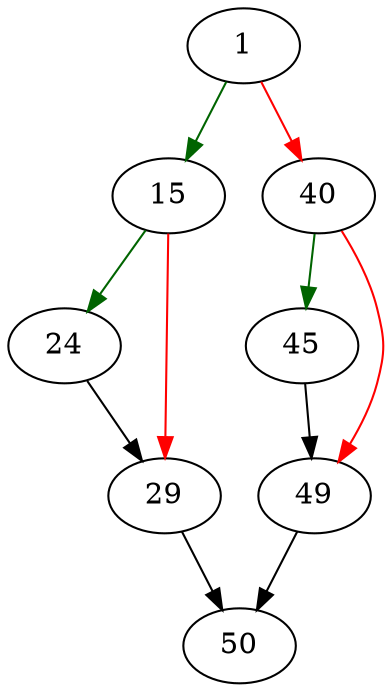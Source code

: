 strict digraph "sqlite3VdbeTransferError" {
	// Node definitions.
	1 [entry=true];
	15;
	40;
	24;
	29;
	50;
	45;
	49;

	// Edge definitions.
	1 -> 15 [
		color=darkgreen
		cond=true
	];
	1 -> 40 [
		color=red
		cond=false
	];
	15 -> 24 [
		color=darkgreen
		cond=true
	];
	15 -> 29 [
		color=red
		cond=false
	];
	40 -> 45 [
		color=darkgreen
		cond=true
	];
	40 -> 49 [
		color=red
		cond=false
	];
	24 -> 29;
	29 -> 50;
	45 -> 49;
	49 -> 50;
}